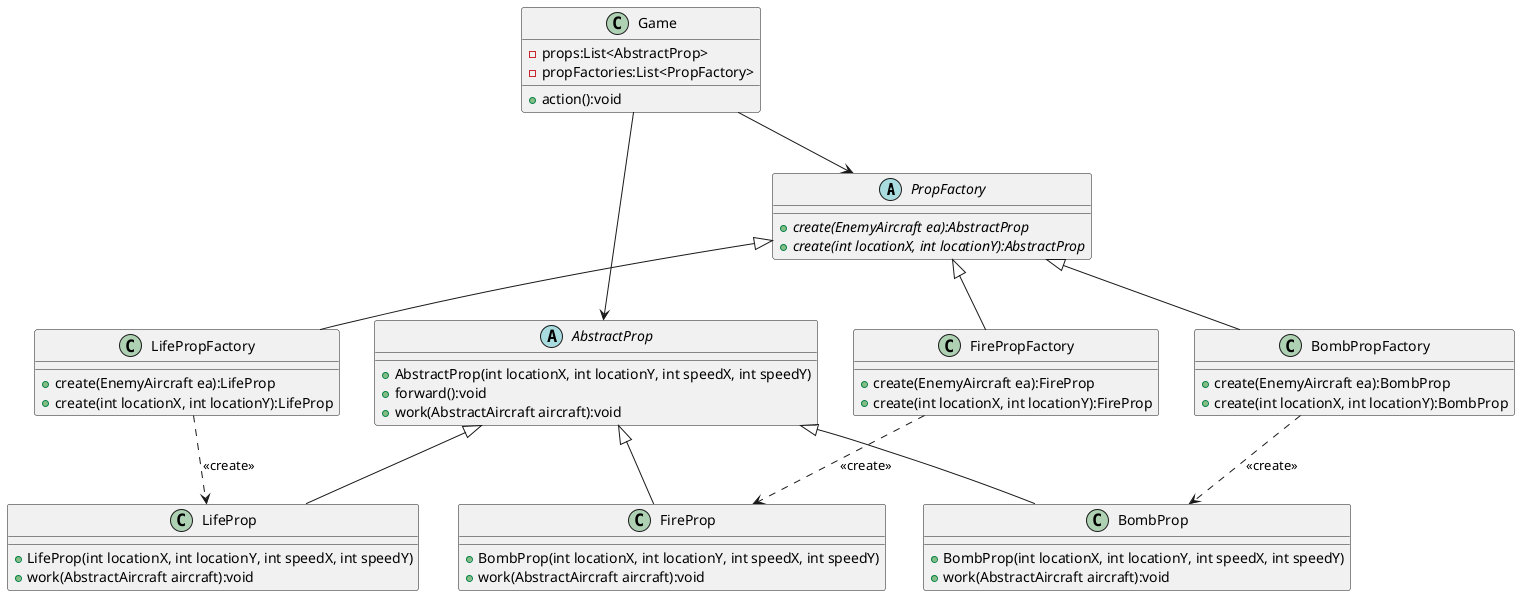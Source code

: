 @startuml
abstract class PropFactory {
    + {abstract} create(EnemyAircraft ea):AbstractProp
    + {abstract} create(int locationX, int locationY):AbstractProp
}
class FirePropFactory {
    + create(EnemyAircraft ea):FireProp
    + create(int locationX, int locationY):FireProp
}
class LifePropFactory {
    + create(EnemyAircraft ea):LifeProp
    + create(int locationX, int locationY):LifeProp
}
class BombPropFactory {
    + create(EnemyAircraft ea):BombProp
    + create(int locationX, int locationY):BombProp
}

PropFactory <|-- FirePropFactory
PropFactory <|-- LifePropFactory
PropFactory <|-- BombPropFactory

abstract class AbstractProp {
    + AbstractProp(int locationX, int locationY, int speedX, int speedY)
    + forward():void
    + work(AbstractAircraft aircraft):void
}

class LifeProp {
    + LifeProp(int locationX, int locationY, int speedX, int speedY)
    + work(AbstractAircraft aircraft):void
}

class BombProp {
    + BombProp(int locationX, int locationY, int speedX, int speedY)
    + work(AbstractAircraft aircraft):void
}

class FireProp {
    + BombProp(int locationX, int locationY, int speedX, int speedY)
    + work(AbstractAircraft aircraft):void
}

AbstractProp <|-- LifeProp
AbstractProp <|-- BombProp
AbstractProp <|-- FireProp
LifePropFactory ..> LifeProp : <<create>>
BombPropFactory ..> BombProp : <<create>>
FirePropFactory ..> FireProp : <<create>>

class Game {
    - props:List<AbstractProp>
    - propFactories:List<PropFactory>
    + action():void
}

Game --> PropFactory
Game --> AbstractProp
@enduml